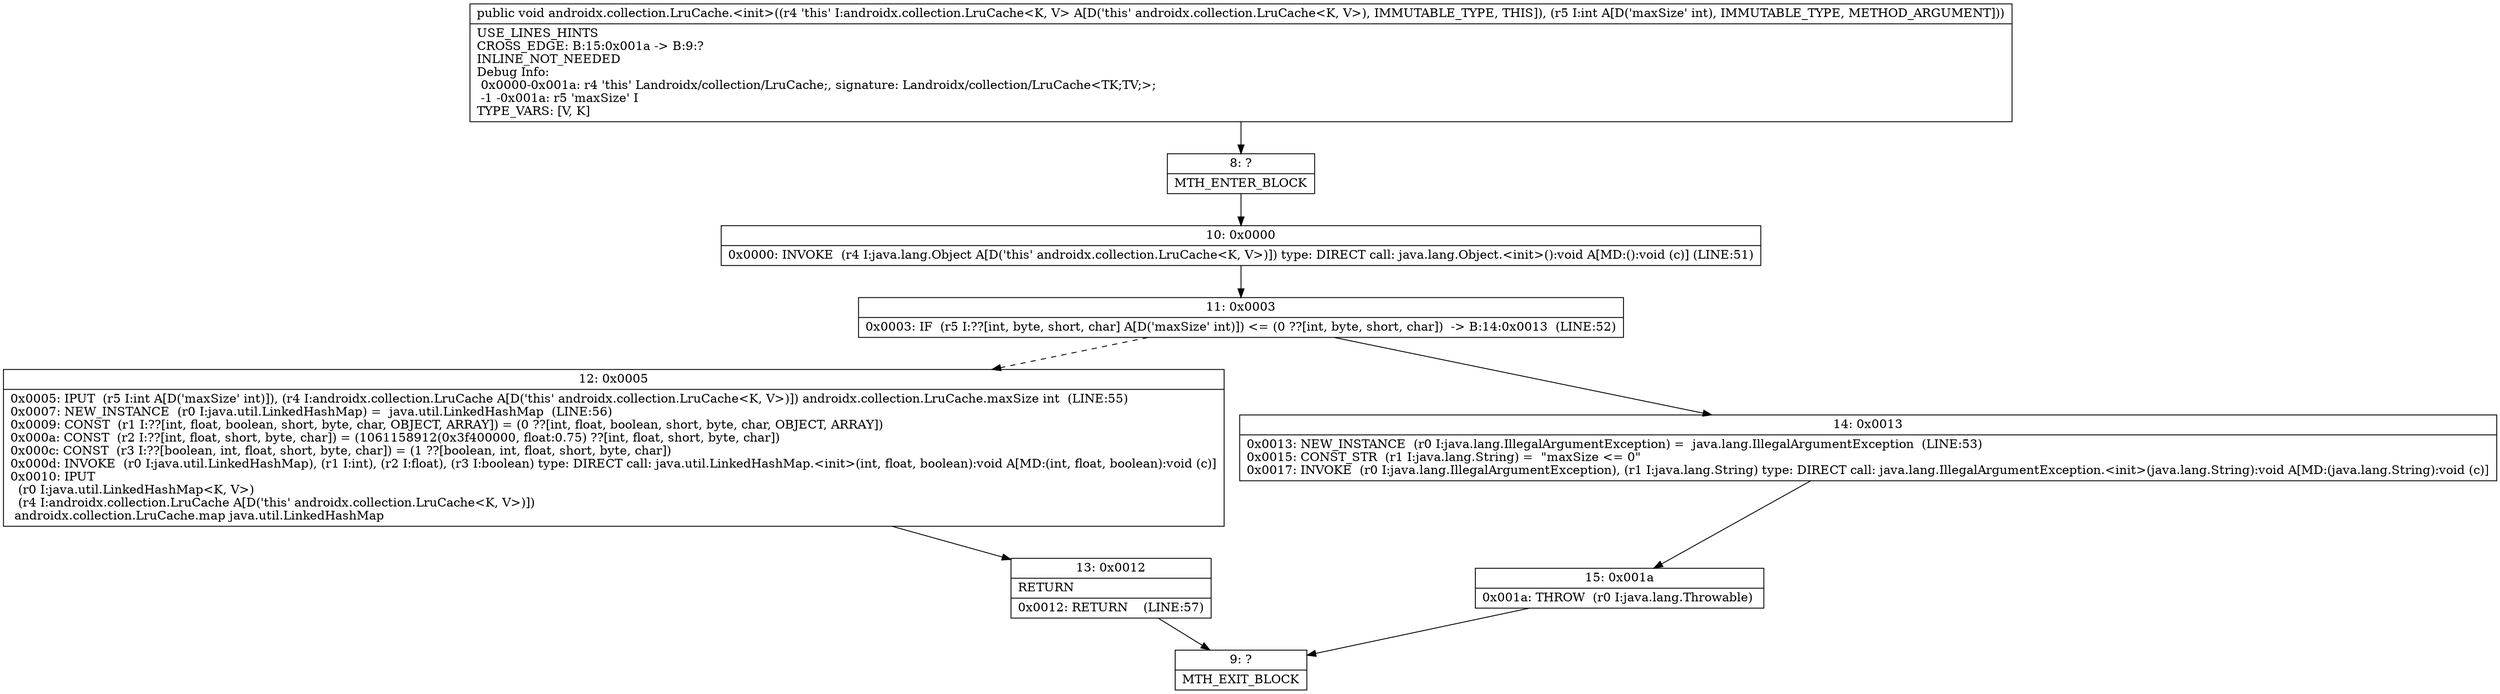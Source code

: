 digraph "CFG forandroidx.collection.LruCache.\<init\>(I)V" {
Node_8 [shape=record,label="{8\:\ ?|MTH_ENTER_BLOCK\l}"];
Node_10 [shape=record,label="{10\:\ 0x0000|0x0000: INVOKE  (r4 I:java.lang.Object A[D('this' androidx.collection.LruCache\<K, V\>)]) type: DIRECT call: java.lang.Object.\<init\>():void A[MD:():void (c)] (LINE:51)\l}"];
Node_11 [shape=record,label="{11\:\ 0x0003|0x0003: IF  (r5 I:??[int, byte, short, char] A[D('maxSize' int)]) \<= (0 ??[int, byte, short, char])  \-\> B:14:0x0013  (LINE:52)\l}"];
Node_12 [shape=record,label="{12\:\ 0x0005|0x0005: IPUT  (r5 I:int A[D('maxSize' int)]), (r4 I:androidx.collection.LruCache A[D('this' androidx.collection.LruCache\<K, V\>)]) androidx.collection.LruCache.maxSize int  (LINE:55)\l0x0007: NEW_INSTANCE  (r0 I:java.util.LinkedHashMap) =  java.util.LinkedHashMap  (LINE:56)\l0x0009: CONST  (r1 I:??[int, float, boolean, short, byte, char, OBJECT, ARRAY]) = (0 ??[int, float, boolean, short, byte, char, OBJECT, ARRAY]) \l0x000a: CONST  (r2 I:??[int, float, short, byte, char]) = (1061158912(0x3f400000, float:0.75) ??[int, float, short, byte, char]) \l0x000c: CONST  (r3 I:??[boolean, int, float, short, byte, char]) = (1 ??[boolean, int, float, short, byte, char]) \l0x000d: INVOKE  (r0 I:java.util.LinkedHashMap), (r1 I:int), (r2 I:float), (r3 I:boolean) type: DIRECT call: java.util.LinkedHashMap.\<init\>(int, float, boolean):void A[MD:(int, float, boolean):void (c)]\l0x0010: IPUT  \l  (r0 I:java.util.LinkedHashMap\<K, V\>)\l  (r4 I:androidx.collection.LruCache A[D('this' androidx.collection.LruCache\<K, V\>)])\l androidx.collection.LruCache.map java.util.LinkedHashMap \l}"];
Node_13 [shape=record,label="{13\:\ 0x0012|RETURN\l|0x0012: RETURN    (LINE:57)\l}"];
Node_9 [shape=record,label="{9\:\ ?|MTH_EXIT_BLOCK\l}"];
Node_14 [shape=record,label="{14\:\ 0x0013|0x0013: NEW_INSTANCE  (r0 I:java.lang.IllegalArgumentException) =  java.lang.IllegalArgumentException  (LINE:53)\l0x0015: CONST_STR  (r1 I:java.lang.String) =  \"maxSize \<= 0\" \l0x0017: INVOKE  (r0 I:java.lang.IllegalArgumentException), (r1 I:java.lang.String) type: DIRECT call: java.lang.IllegalArgumentException.\<init\>(java.lang.String):void A[MD:(java.lang.String):void (c)]\l}"];
Node_15 [shape=record,label="{15\:\ 0x001a|0x001a: THROW  (r0 I:java.lang.Throwable) \l}"];
MethodNode[shape=record,label="{public void androidx.collection.LruCache.\<init\>((r4 'this' I:androidx.collection.LruCache\<K, V\> A[D('this' androidx.collection.LruCache\<K, V\>), IMMUTABLE_TYPE, THIS]), (r5 I:int A[D('maxSize' int), IMMUTABLE_TYPE, METHOD_ARGUMENT]))  | USE_LINES_HINTS\lCROSS_EDGE: B:15:0x001a \-\> B:9:?\lINLINE_NOT_NEEDED\lDebug Info:\l  0x0000\-0x001a: r4 'this' Landroidx\/collection\/LruCache;, signature: Landroidx\/collection\/LruCache\<TK;TV;\>;\l  \-1 \-0x001a: r5 'maxSize' I\lTYPE_VARS: [V, K]\l}"];
MethodNode -> Node_8;Node_8 -> Node_10;
Node_10 -> Node_11;
Node_11 -> Node_12[style=dashed];
Node_11 -> Node_14;
Node_12 -> Node_13;
Node_13 -> Node_9;
Node_14 -> Node_15;
Node_15 -> Node_9;
}

